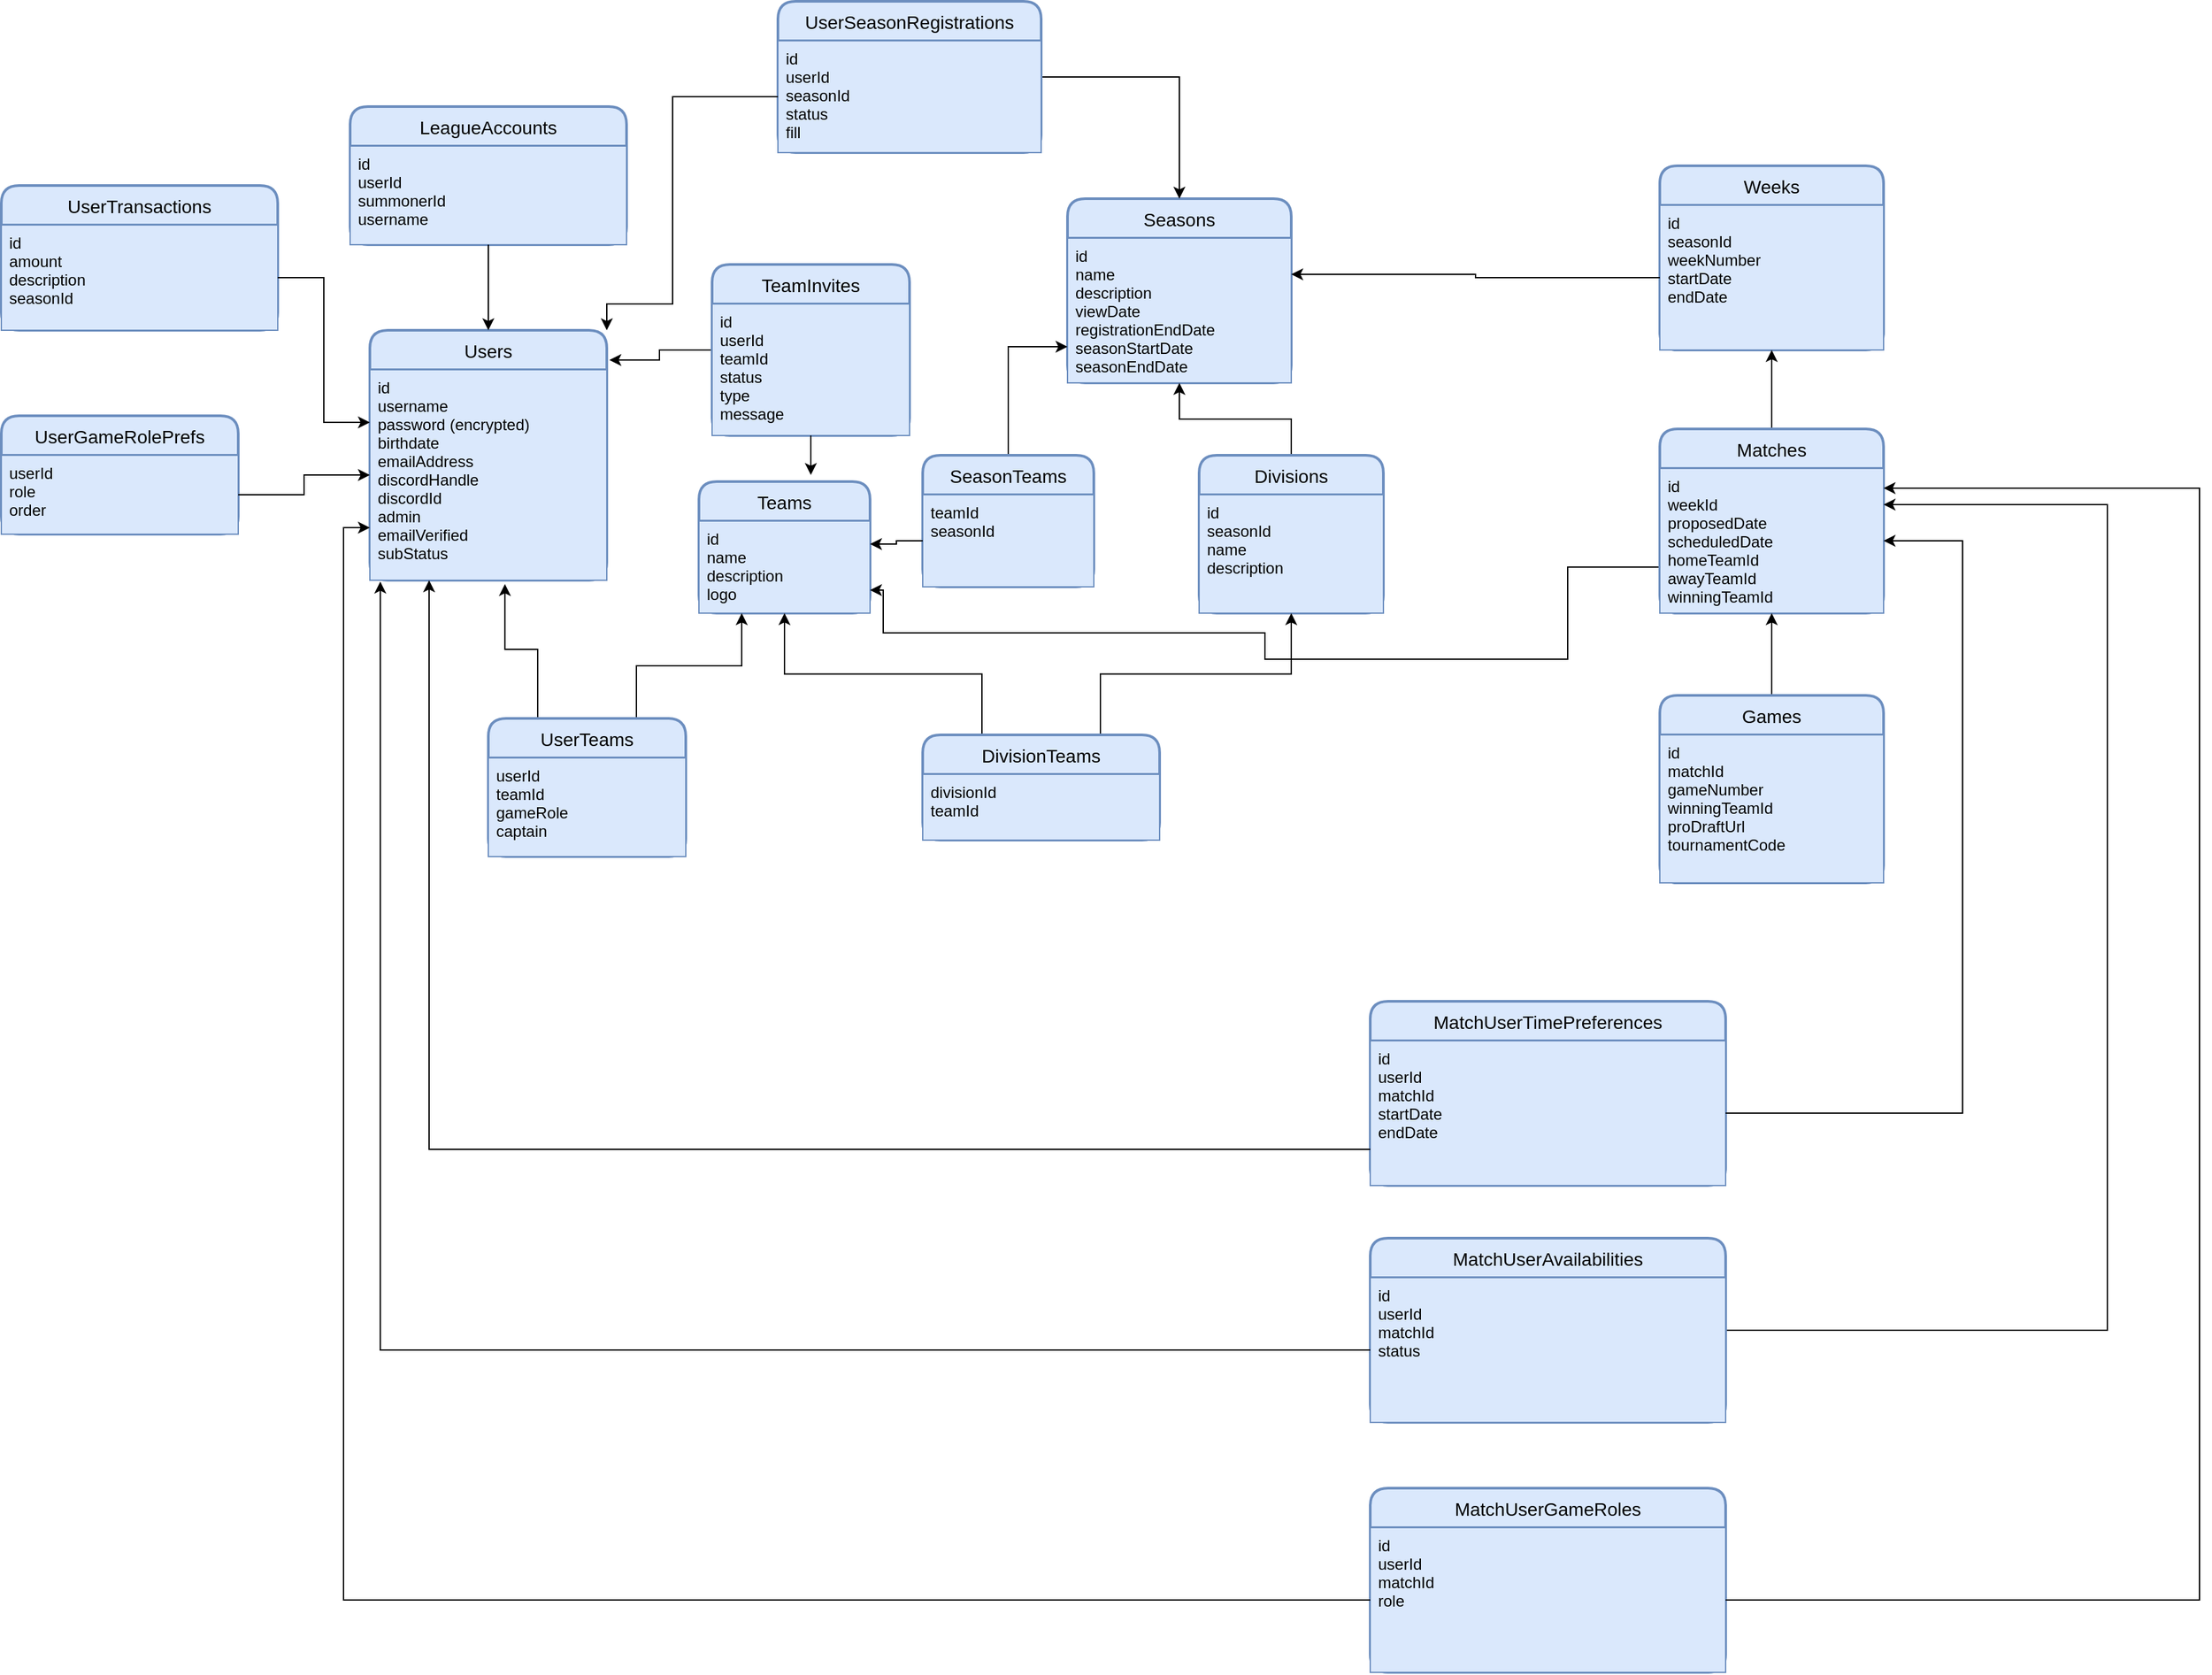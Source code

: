 <mxfile version="20.8.20" type="device"><diagram name="Page-1" id="MFL6EyKSd56d65-cCYVu"><mxGraphModel dx="1486" dy="979" grid="1" gridSize="10" guides="1" tooltips="1" connect="1" arrows="1" fold="1" page="1" pageScale="1" pageWidth="850" pageHeight="1100" math="0" shadow="0"><root><mxCell id="0"/><mxCell id="1" parent="0"/><mxCell id="SHslakvuX1oXn-TFrqND-7" value="Users" style="swimlane;childLayout=stackLayout;horizontal=1;startSize=30;horizontalStack=0;rounded=1;fontSize=14;fontStyle=0;strokeWidth=2;resizeParent=0;resizeLast=1;shadow=0;dashed=0;align=center;fillColor=#dae8fc;strokeColor=#6c8ebf;" parent="1" vertex="1"><mxGeometry x="300" y="270" width="180" height="190" as="geometry"><mxRectangle x="90" y="210" width="80" height="30" as="alternateBounds"/></mxGeometry></mxCell><mxCell id="SHslakvuX1oXn-TFrqND-8" value="id&#10;username&#10;password (encrypted)&#10;birthdate&#10;emailAddress&#10;discordHandle&#10;discordId&#10;admin&#10;emailVerified&#10;subStatus" style="align=left;strokeColor=#6c8ebf;fillColor=#dae8fc;spacingLeft=4;fontSize=12;verticalAlign=top;resizable=0;rotatable=0;part=1;" parent="SHslakvuX1oXn-TFrqND-7" vertex="1"><mxGeometry y="30" width="180" height="160" as="geometry"/></mxCell><mxCell id="SHslakvuX1oXn-TFrqND-9" value="Seasons" style="swimlane;childLayout=stackLayout;horizontal=1;startSize=30;horizontalStack=0;rounded=1;fontSize=14;fontStyle=0;strokeWidth=2;resizeParent=0;resizeLast=1;shadow=0;dashed=0;align=center;fillColor=#dae8fc;strokeColor=#6c8ebf;" parent="1" vertex="1"><mxGeometry x="830" y="170" width="170" height="140" as="geometry"><mxRectangle x="90" y="210" width="80" height="30" as="alternateBounds"/></mxGeometry></mxCell><mxCell id="SHslakvuX1oXn-TFrqND-10" value="id&#10;name&#10;description&#10;viewDate&#10;registrationEndDate&#10;seasonStartDate&#10;seasonEndDate" style="align=left;strokeColor=#6c8ebf;fillColor=#dae8fc;spacingLeft=4;fontSize=12;verticalAlign=top;resizable=0;rotatable=0;part=1;" parent="SHslakvuX1oXn-TFrqND-9" vertex="1"><mxGeometry y="30" width="170" height="110" as="geometry"/></mxCell><mxCell id="SHslakvuX1oXn-TFrqND-21" style="edgeStyle=orthogonalEdgeStyle;rounded=0;orthogonalLoop=1;jettySize=auto;html=1;entryX=0.5;entryY=1;entryDx=0;entryDy=0;" parent="1" source="SHslakvuX1oXn-TFrqND-11" target="SHslakvuX1oXn-TFrqND-10" edge="1"><mxGeometry relative="1" as="geometry"/></mxCell><mxCell id="SHslakvuX1oXn-TFrqND-11" value="Divisions" style="swimlane;childLayout=stackLayout;horizontal=1;startSize=30;horizontalStack=0;rounded=1;fontSize=14;fontStyle=0;strokeWidth=2;resizeParent=0;resizeLast=1;shadow=0;dashed=0;align=center;fillColor=#dae8fc;strokeColor=#6c8ebf;" parent="1" vertex="1"><mxGeometry x="930" y="365" width="140" height="120" as="geometry"><mxRectangle x="90" y="210" width="80" height="30" as="alternateBounds"/></mxGeometry></mxCell><mxCell id="SHslakvuX1oXn-TFrqND-12" value="id&#10;seasonId&#10;name&#10;description" style="align=left;strokeColor=#6c8ebf;fillColor=#dae8fc;spacingLeft=4;fontSize=12;verticalAlign=top;resizable=0;rotatable=0;part=1;" parent="SHslakvuX1oXn-TFrqND-11" vertex="1"><mxGeometry y="30" width="140" height="90" as="geometry"/></mxCell><mxCell id="SHslakvuX1oXn-TFrqND-13" value="Teams" style="swimlane;childLayout=stackLayout;horizontal=1;startSize=30;horizontalStack=0;rounded=1;fontSize=14;fontStyle=0;strokeWidth=2;resizeParent=0;resizeLast=1;shadow=0;dashed=0;align=center;fillColor=#dae8fc;strokeColor=#6c8ebf;" parent="1" vertex="1"><mxGeometry x="550" y="385" width="130" height="100" as="geometry"><mxRectangle x="90" y="210" width="80" height="30" as="alternateBounds"/></mxGeometry></mxCell><mxCell id="SHslakvuX1oXn-TFrqND-14" value="id&#10;name&#10;description&#10;logo" style="align=left;strokeColor=#6c8ebf;fillColor=#dae8fc;spacingLeft=4;fontSize=12;verticalAlign=top;resizable=0;rotatable=0;part=1;" parent="SHslakvuX1oXn-TFrqND-13" vertex="1"><mxGeometry y="30" width="130" height="70" as="geometry"/></mxCell><mxCell id="SHslakvuX1oXn-TFrqND-24" style="edgeStyle=orthogonalEdgeStyle;rounded=0;orthogonalLoop=1;jettySize=auto;html=1;exitX=0.75;exitY=0;exitDx=0;exitDy=0;entryX=0.25;entryY=1;entryDx=0;entryDy=0;" parent="1" source="SHslakvuX1oXn-TFrqND-17" target="SHslakvuX1oXn-TFrqND-14" edge="1"><mxGeometry relative="1" as="geometry"/></mxCell><mxCell id="SHslakvuX1oXn-TFrqND-25" style="edgeStyle=orthogonalEdgeStyle;rounded=0;orthogonalLoop=1;jettySize=auto;html=1;exitX=0.25;exitY=0;exitDx=0;exitDy=0;entryX=0.57;entryY=1.018;entryDx=0;entryDy=0;entryPerimeter=0;" parent="1" source="SHslakvuX1oXn-TFrqND-17" target="SHslakvuX1oXn-TFrqND-8" edge="1"><mxGeometry relative="1" as="geometry"/></mxCell><mxCell id="SHslakvuX1oXn-TFrqND-17" value="UserTeams" style="swimlane;childLayout=stackLayout;horizontal=1;startSize=30;horizontalStack=0;rounded=1;fontSize=14;fontStyle=0;strokeWidth=2;resizeParent=0;resizeLast=1;shadow=0;dashed=0;align=center;fillColor=#dae8fc;strokeColor=#6c8ebf;" parent="1" vertex="1"><mxGeometry x="390" y="565" width="150" height="105" as="geometry"><mxRectangle x="90" y="210" width="80" height="30" as="alternateBounds"/></mxGeometry></mxCell><mxCell id="SHslakvuX1oXn-TFrqND-18" value="userId&#10;teamId&#10;gameRole&#10;captain" style="align=left;strokeColor=#6c8ebf;fillColor=#dae8fc;spacingLeft=4;fontSize=12;verticalAlign=top;resizable=0;rotatable=0;part=1;" parent="SHslakvuX1oXn-TFrqND-17" vertex="1"><mxGeometry y="30" width="150" height="75" as="geometry"/></mxCell><mxCell id="SHslakvuX1oXn-TFrqND-22" style="edgeStyle=orthogonalEdgeStyle;rounded=0;orthogonalLoop=1;jettySize=auto;html=1;exitX=0.75;exitY=0;exitDx=0;exitDy=0;entryX=0.5;entryY=1;entryDx=0;entryDy=0;" parent="1" source="SHslakvuX1oXn-TFrqND-19" target="SHslakvuX1oXn-TFrqND-12" edge="1"><mxGeometry relative="1" as="geometry"/></mxCell><mxCell id="SHslakvuX1oXn-TFrqND-23" style="edgeStyle=orthogonalEdgeStyle;rounded=0;orthogonalLoop=1;jettySize=auto;html=1;exitX=0.25;exitY=0;exitDx=0;exitDy=0;entryX=0.5;entryY=1;entryDx=0;entryDy=0;" parent="1" source="SHslakvuX1oXn-TFrqND-19" target="SHslakvuX1oXn-TFrqND-14" edge="1"><mxGeometry relative="1" as="geometry"/></mxCell><mxCell id="SHslakvuX1oXn-TFrqND-19" value="DivisionTeams" style="swimlane;childLayout=stackLayout;horizontal=1;startSize=30;horizontalStack=0;rounded=1;fontSize=14;fontStyle=0;strokeWidth=2;resizeParent=0;resizeLast=1;shadow=0;dashed=0;align=center;fillColor=#dae8fc;strokeColor=#6c8ebf;" parent="1" vertex="1"><mxGeometry x="720" y="577.5" width="180" height="80" as="geometry"><mxRectangle x="90" y="210" width="80" height="30" as="alternateBounds"/></mxGeometry></mxCell><mxCell id="SHslakvuX1oXn-TFrqND-20" value="divisionId&#10;teamId" style="align=left;strokeColor=#6c8ebf;fillColor=#dae8fc;spacingLeft=4;fontSize=12;verticalAlign=top;resizable=0;rotatable=0;part=1;" parent="SHslakvuX1oXn-TFrqND-19" vertex="1"><mxGeometry y="30" width="180" height="50" as="geometry"/></mxCell><mxCell id="SHslakvuX1oXn-TFrqND-26" value="UserGameRolePrefs" style="swimlane;childLayout=stackLayout;horizontal=1;startSize=30;horizontalStack=0;rounded=1;fontSize=14;fontStyle=0;strokeWidth=2;resizeParent=0;resizeLast=1;shadow=0;dashed=0;align=center;fillColor=#dae8fc;strokeColor=#6c8ebf;" parent="1" vertex="1"><mxGeometry x="20" y="335" width="180" height="90" as="geometry"><mxRectangle x="90" y="210" width="80" height="30" as="alternateBounds"/></mxGeometry></mxCell><mxCell id="SHslakvuX1oXn-TFrqND-27" value="userId&#10;role&#10;order" style="align=left;strokeColor=#6c8ebf;fillColor=#dae8fc;spacingLeft=4;fontSize=12;verticalAlign=top;resizable=0;rotatable=0;part=1;" parent="SHslakvuX1oXn-TFrqND-26" vertex="1"><mxGeometry y="30" width="180" height="60" as="geometry"/></mxCell><mxCell id="SHslakvuX1oXn-TFrqND-30" style="edgeStyle=orthogonalEdgeStyle;rounded=0;orthogonalLoop=1;jettySize=auto;html=1;" parent="1" source="SHslakvuX1oXn-TFrqND-27" target="SHslakvuX1oXn-TFrqND-8" edge="1"><mxGeometry relative="1" as="geometry"/></mxCell><mxCell id="SHslakvuX1oXn-TFrqND-31" value="LeagueAccounts" style="swimlane;childLayout=stackLayout;horizontal=1;startSize=30;horizontalStack=0;rounded=1;fontSize=14;fontStyle=0;strokeWidth=2;resizeParent=0;resizeLast=1;shadow=0;dashed=0;align=center;fillColor=#dae8fc;strokeColor=#6c8ebf;" parent="1" vertex="1"><mxGeometry x="285" y="100" width="210" height="105" as="geometry"><mxRectangle x="90" y="210" width="80" height="30" as="alternateBounds"/></mxGeometry></mxCell><mxCell id="SHslakvuX1oXn-TFrqND-32" value="id&#10;userId&#10;summonerId&#10;username" style="align=left;strokeColor=#6c8ebf;fillColor=#dae8fc;spacingLeft=4;fontSize=12;verticalAlign=top;resizable=0;rotatable=0;part=1;" parent="SHslakvuX1oXn-TFrqND-31" vertex="1"><mxGeometry y="30" width="210" height="75" as="geometry"/></mxCell><mxCell id="SHslakvuX1oXn-TFrqND-36" style="edgeStyle=orthogonalEdgeStyle;rounded=0;orthogonalLoop=1;jettySize=auto;html=1;entryX=0.5;entryY=0;entryDx=0;entryDy=0;" parent="1" source="SHslakvuX1oXn-TFrqND-32" target="SHslakvuX1oXn-TFrqND-7" edge="1"><mxGeometry relative="1" as="geometry"/></mxCell><mxCell id="SHslakvuX1oXn-TFrqND-38" value="UserTransactions" style="swimlane;childLayout=stackLayout;horizontal=1;startSize=30;horizontalStack=0;rounded=1;fontSize=14;fontStyle=0;strokeWidth=2;resizeParent=0;resizeLast=1;shadow=0;dashed=0;align=center;fillColor=#dae8fc;strokeColor=#6c8ebf;" parent="1" vertex="1"><mxGeometry x="20" y="160" width="210" height="110" as="geometry"><mxRectangle x="90" y="210" width="80" height="30" as="alternateBounds"/></mxGeometry></mxCell><mxCell id="SHslakvuX1oXn-TFrqND-39" value="id&#10;amount&#10;description&#10;seasonId" style="align=left;strokeColor=#6c8ebf;fillColor=#dae8fc;spacingLeft=4;fontSize=12;verticalAlign=top;resizable=0;rotatable=0;part=1;" parent="SHslakvuX1oXn-TFrqND-38" vertex="1"><mxGeometry y="30" width="210" height="80" as="geometry"/></mxCell><mxCell id="SHslakvuX1oXn-TFrqND-40" style="edgeStyle=orthogonalEdgeStyle;rounded=0;orthogonalLoop=1;jettySize=auto;html=1;entryX=0;entryY=0.25;entryDx=0;entryDy=0;" parent="1" source="SHslakvuX1oXn-TFrqND-39" target="SHslakvuX1oXn-TFrqND-8" edge="1"><mxGeometry relative="1" as="geometry"/></mxCell><mxCell id="SHslakvuX1oXn-TFrqND-48" style="edgeStyle=orthogonalEdgeStyle;rounded=0;orthogonalLoop=1;jettySize=auto;html=1;entryX=1.011;entryY=0.119;entryDx=0;entryDy=0;entryPerimeter=0;" parent="1" source="SHslakvuX1oXn-TFrqND-45" target="SHslakvuX1oXn-TFrqND-7" edge="1"><mxGeometry relative="1" as="geometry"/></mxCell><mxCell id="SHslakvuX1oXn-TFrqND-45" value="TeamInvites" style="swimlane;childLayout=stackLayout;horizontal=1;startSize=30;horizontalStack=0;rounded=1;fontSize=14;fontStyle=0;strokeWidth=2;resizeParent=0;resizeLast=1;shadow=0;dashed=0;align=center;fillColor=#dae8fc;strokeColor=#6c8ebf;" parent="1" vertex="1"><mxGeometry x="560" y="220" width="150" height="130" as="geometry"><mxRectangle x="90" y="210" width="80" height="30" as="alternateBounds"/></mxGeometry></mxCell><mxCell id="SHslakvuX1oXn-TFrqND-46" value="id&#10;userId&#10;teamId&#10;status&#10;type&#10;message" style="align=left;strokeColor=#6c8ebf;fillColor=#dae8fc;spacingLeft=4;fontSize=12;verticalAlign=top;resizable=0;rotatable=0;part=1;" parent="SHslakvuX1oXn-TFrqND-45" vertex="1"><mxGeometry y="30" width="150" height="100" as="geometry"/></mxCell><mxCell id="SHslakvuX1oXn-TFrqND-47" style="edgeStyle=orthogonalEdgeStyle;rounded=0;orthogonalLoop=1;jettySize=auto;html=1;entryX=0.654;entryY=-0.05;entryDx=0;entryDy=0;entryPerimeter=0;" parent="1" source="SHslakvuX1oXn-TFrqND-46" target="SHslakvuX1oXn-TFrqND-13" edge="1"><mxGeometry relative="1" as="geometry"/></mxCell><mxCell id="SHslakvuX1oXn-TFrqND-53" style="edgeStyle=orthogonalEdgeStyle;rounded=0;orthogonalLoop=1;jettySize=auto;html=1;exitX=1;exitY=0.5;exitDx=0;exitDy=0;entryX=0.5;entryY=0;entryDx=0;entryDy=0;" parent="1" source="SHslakvuX1oXn-TFrqND-49" target="SHslakvuX1oXn-TFrqND-9" edge="1"><mxGeometry relative="1" as="geometry"/></mxCell><mxCell id="SHslakvuX1oXn-TFrqND-49" value="UserSeasonRegistrations" style="swimlane;childLayout=stackLayout;horizontal=1;startSize=30;horizontalStack=0;rounded=1;fontSize=14;fontStyle=0;strokeWidth=2;resizeParent=0;resizeLast=1;shadow=0;dashed=0;align=center;fillColor=#dae8fc;strokeColor=#6c8ebf;" parent="1" vertex="1"><mxGeometry x="610" y="20" width="200" height="115" as="geometry"><mxRectangle x="90" y="210" width="80" height="30" as="alternateBounds"/></mxGeometry></mxCell><mxCell id="SHslakvuX1oXn-TFrqND-50" value="id&#10;userId&#10;seasonId&#10;status&#10;fill" style="align=left;strokeColor=#6c8ebf;fillColor=#dae8fc;spacingLeft=4;fontSize=12;verticalAlign=top;resizable=0;rotatable=0;part=1;" parent="SHslakvuX1oXn-TFrqND-49" vertex="1"><mxGeometry y="30" width="200" height="85" as="geometry"/></mxCell><mxCell id="SHslakvuX1oXn-TFrqND-52" style="edgeStyle=orthogonalEdgeStyle;rounded=0;orthogonalLoop=1;jettySize=auto;html=1;entryX=1;entryY=0;entryDx=0;entryDy=0;" parent="1" source="SHslakvuX1oXn-TFrqND-50" target="SHslakvuX1oXn-TFrqND-7" edge="1"><mxGeometry relative="1" as="geometry"><Array as="points"><mxPoint x="530" y="93"/><mxPoint x="530" y="250"/></Array></mxGeometry></mxCell><mxCell id="SHslakvuX1oXn-TFrqND-59" style="edgeStyle=orthogonalEdgeStyle;rounded=0;orthogonalLoop=1;jettySize=auto;html=1;exitX=0.5;exitY=0;exitDx=0;exitDy=0;entryX=0;entryY=0.75;entryDx=0;entryDy=0;" parent="1" source="SHslakvuX1oXn-TFrqND-56" target="SHslakvuX1oXn-TFrqND-10" edge="1"><mxGeometry relative="1" as="geometry"/></mxCell><mxCell id="SHslakvuX1oXn-TFrqND-56" value="SeasonTeams" style="swimlane;childLayout=stackLayout;horizontal=1;startSize=30;horizontalStack=0;rounded=1;fontSize=14;fontStyle=0;strokeWidth=2;resizeParent=0;resizeLast=1;shadow=0;dashed=0;align=center;fillColor=#dae8fc;strokeColor=#6c8ebf;" parent="1" vertex="1"><mxGeometry x="720" y="365" width="130" height="100" as="geometry"><mxRectangle x="90" y="210" width="80" height="30" as="alternateBounds"/></mxGeometry></mxCell><mxCell id="SHslakvuX1oXn-TFrqND-57" value="teamId&#10;seasonId" style="align=left;strokeColor=#6c8ebf;fillColor=#dae8fc;spacingLeft=4;fontSize=12;verticalAlign=top;resizable=0;rotatable=0;part=1;" parent="SHslakvuX1oXn-TFrqND-56" vertex="1"><mxGeometry y="30" width="130" height="70" as="geometry"/></mxCell><mxCell id="SHslakvuX1oXn-TFrqND-61" style="edgeStyle=orthogonalEdgeStyle;rounded=0;orthogonalLoop=1;jettySize=auto;html=1;exitX=0;exitY=0.5;exitDx=0;exitDy=0;entryX=1;entryY=0.25;entryDx=0;entryDy=0;" parent="1" source="SHslakvuX1oXn-TFrqND-57" target="SHslakvuX1oXn-TFrqND-14" edge="1"><mxGeometry relative="1" as="geometry"/></mxCell><mxCell id="SHslakvuX1oXn-TFrqND-62" value="Weeks" style="swimlane;childLayout=stackLayout;horizontal=1;startSize=30;horizontalStack=0;rounded=1;fontSize=14;fontStyle=0;strokeWidth=2;resizeParent=0;resizeLast=1;shadow=0;dashed=0;align=center;fillColor=#dae8fc;strokeColor=#6c8ebf;" parent="1" vertex="1"><mxGeometry x="1280" y="145" width="170" height="140" as="geometry"><mxRectangle x="90" y="210" width="80" height="30" as="alternateBounds"/></mxGeometry></mxCell><mxCell id="SHslakvuX1oXn-TFrqND-63" value="id&#10;seasonId&#10;weekNumber&#10;startDate&#10;endDate" style="align=left;strokeColor=#6c8ebf;fillColor=#dae8fc;spacingLeft=4;fontSize=12;verticalAlign=top;resizable=0;rotatable=0;part=1;" parent="SHslakvuX1oXn-TFrqND-62" vertex="1"><mxGeometry y="30" width="170" height="110" as="geometry"/></mxCell><mxCell id="SHslakvuX1oXn-TFrqND-64" style="edgeStyle=orthogonalEdgeStyle;rounded=0;orthogonalLoop=1;jettySize=auto;html=1;entryX=1;entryY=0.25;entryDx=0;entryDy=0;" parent="1" source="SHslakvuX1oXn-TFrqND-63" target="SHslakvuX1oXn-TFrqND-10" edge="1"><mxGeometry relative="1" as="geometry"/></mxCell><mxCell id="SHslakvuX1oXn-TFrqND-71" style="edgeStyle=orthogonalEdgeStyle;rounded=0;orthogonalLoop=1;jettySize=auto;html=1;" parent="1" source="SHslakvuX1oXn-TFrqND-65" target="SHslakvuX1oXn-TFrqND-63" edge="1"><mxGeometry relative="1" as="geometry"/></mxCell><mxCell id="SHslakvuX1oXn-TFrqND-75" style="edgeStyle=orthogonalEdgeStyle;rounded=0;orthogonalLoop=1;jettySize=auto;html=1;exitX=0;exitY=0.75;exitDx=0;exitDy=0;entryX=1;entryY=0.75;entryDx=0;entryDy=0;" parent="1" source="SHslakvuX1oXn-TFrqND-65" target="SHslakvuX1oXn-TFrqND-14" edge="1"><mxGeometry relative="1" as="geometry"><Array as="points"><mxPoint x="1210" y="450"/><mxPoint x="1210" y="520"/><mxPoint x="980" y="520"/><mxPoint x="980" y="500"/><mxPoint x="690" y="500"/><mxPoint x="690" y="468"/></Array></mxGeometry></mxCell><mxCell id="SHslakvuX1oXn-TFrqND-65" value="Matches" style="swimlane;childLayout=stackLayout;horizontal=1;startSize=30;horizontalStack=0;rounded=1;fontSize=14;fontStyle=0;strokeWidth=2;resizeParent=0;resizeLast=1;shadow=0;dashed=0;align=center;fillColor=#dae8fc;strokeColor=#6c8ebf;" parent="1" vertex="1"><mxGeometry x="1280" y="345" width="170" height="140" as="geometry"><mxRectangle x="90" y="210" width="80" height="30" as="alternateBounds"/></mxGeometry></mxCell><mxCell id="SHslakvuX1oXn-TFrqND-66" value="id&#10;weekId&#10;proposedDate&#10;scheduledDate&#10;homeTeamId&#10;awayTeamId&#10;winningTeamId" style="align=left;strokeColor=#6c8ebf;fillColor=#dae8fc;spacingLeft=4;fontSize=12;verticalAlign=top;resizable=0;rotatable=0;part=1;" parent="SHslakvuX1oXn-TFrqND-65" vertex="1"><mxGeometry y="30" width="170" height="110" as="geometry"/></mxCell><mxCell id="SHslakvuX1oXn-TFrqND-73" style="edgeStyle=orthogonalEdgeStyle;rounded=0;orthogonalLoop=1;jettySize=auto;html=1;entryX=0.5;entryY=1;entryDx=0;entryDy=0;" parent="1" source="SHslakvuX1oXn-TFrqND-67" target="SHslakvuX1oXn-TFrqND-65" edge="1"><mxGeometry relative="1" as="geometry"/></mxCell><mxCell id="SHslakvuX1oXn-TFrqND-67" value="Games" style="swimlane;childLayout=stackLayout;horizontal=1;startSize=30;horizontalStack=0;rounded=1;fontSize=14;fontStyle=0;strokeWidth=2;resizeParent=0;resizeLast=1;shadow=0;dashed=0;align=center;fillColor=#dae8fc;strokeColor=#6c8ebf;" parent="1" vertex="1"><mxGeometry x="1280" y="547.5" width="170" height="142.5" as="geometry"><mxRectangle x="90" y="210" width="80" height="30" as="alternateBounds"/></mxGeometry></mxCell><mxCell id="SHslakvuX1oXn-TFrqND-68" value="id&#10;matchId&#10;gameNumber&#10;winningTeamId&#10;proDraftUrl&#10;tournamentCode" style="align=left;strokeColor=#6c8ebf;fillColor=#dae8fc;spacingLeft=4;fontSize=12;verticalAlign=top;resizable=0;rotatable=0;part=1;" parent="SHslakvuX1oXn-TFrqND-67" vertex="1"><mxGeometry y="30" width="170" height="112.5" as="geometry"/></mxCell><mxCell id="SHslakvuX1oXn-TFrqND-76" value="MatchUserTimePreferences" style="swimlane;childLayout=stackLayout;horizontal=1;startSize=30;horizontalStack=0;rounded=1;fontSize=14;fontStyle=0;strokeWidth=2;resizeParent=0;resizeLast=1;shadow=0;dashed=0;align=center;fillColor=#dae8fc;strokeColor=#6c8ebf;" parent="1" vertex="1"><mxGeometry x="1060" y="780" width="270" height="140" as="geometry"><mxRectangle x="90" y="210" width="80" height="30" as="alternateBounds"/></mxGeometry></mxCell><mxCell id="SHslakvuX1oXn-TFrqND-77" value="id&#10;userId&#10;matchId&#10;startDate&#10;endDate" style="align=left;strokeColor=#6c8ebf;fillColor=#dae8fc;spacingLeft=4;fontSize=12;verticalAlign=top;resizable=0;rotatable=0;part=1;" parent="SHslakvuX1oXn-TFrqND-76" vertex="1"><mxGeometry y="30" width="270" height="110" as="geometry"/></mxCell><mxCell id="SHslakvuX1oXn-TFrqND-80" style="edgeStyle=orthogonalEdgeStyle;rounded=0;orthogonalLoop=1;jettySize=auto;html=1;entryX=1;entryY=0.5;entryDx=0;entryDy=0;" parent="1" source="SHslakvuX1oXn-TFrqND-77" target="SHslakvuX1oXn-TFrqND-66" edge="1"><mxGeometry relative="1" as="geometry"><Array as="points"><mxPoint x="1510" y="865"/><mxPoint x="1510" y="430"/></Array></mxGeometry></mxCell><mxCell id="SHslakvuX1oXn-TFrqND-83" style="edgeStyle=orthogonalEdgeStyle;rounded=0;orthogonalLoop=1;jettySize=auto;html=1;entryX=1;entryY=0.25;entryDx=0;entryDy=0;" parent="1" source="SHslakvuX1oXn-TFrqND-81" target="SHslakvuX1oXn-TFrqND-66" edge="1"><mxGeometry relative="1" as="geometry"><mxPoint x="1600" y="400" as="targetPoint"/><Array as="points"><mxPoint x="1620" y="1030"/><mxPoint x="1620" y="403"/></Array></mxGeometry></mxCell><mxCell id="SHslakvuX1oXn-TFrqND-81" value="MatchUserAvailabilities" style="swimlane;childLayout=stackLayout;horizontal=1;startSize=30;horizontalStack=0;rounded=1;fontSize=14;fontStyle=0;strokeWidth=2;resizeParent=0;resizeLast=1;shadow=0;dashed=0;align=center;fillColor=#dae8fc;strokeColor=#6c8ebf;" parent="1" vertex="1"><mxGeometry x="1060" y="960" width="270" height="140" as="geometry"><mxRectangle x="90" y="210" width="80" height="30" as="alternateBounds"/></mxGeometry></mxCell><mxCell id="SHslakvuX1oXn-TFrqND-82" value="id&#10;userId&#10;matchId&#10;status" style="align=left;strokeColor=#6c8ebf;fillColor=#dae8fc;spacingLeft=4;fontSize=12;verticalAlign=top;resizable=0;rotatable=0;part=1;" parent="SHslakvuX1oXn-TFrqND-81" vertex="1"><mxGeometry y="30" width="270" height="110" as="geometry"/></mxCell><mxCell id="SHslakvuX1oXn-TFrqND-84" style="edgeStyle=orthogonalEdgeStyle;rounded=0;orthogonalLoop=1;jettySize=auto;html=1;entryX=0.044;entryY=1.006;entryDx=0;entryDy=0;entryPerimeter=0;" parent="1" source="SHslakvuX1oXn-TFrqND-82" target="SHslakvuX1oXn-TFrqND-8" edge="1"><mxGeometry relative="1" as="geometry"/></mxCell><mxCell id="SHslakvuX1oXn-TFrqND-85" style="edgeStyle=orthogonalEdgeStyle;rounded=0;orthogonalLoop=1;jettySize=auto;html=1;exitX=0;exitY=0.75;exitDx=0;exitDy=0;entryX=0.25;entryY=1;entryDx=0;entryDy=0;" parent="1" source="SHslakvuX1oXn-TFrqND-77" target="SHslakvuX1oXn-TFrqND-8" edge="1"><mxGeometry relative="1" as="geometry"/></mxCell><mxCell id="SHslakvuX1oXn-TFrqND-86" value="MatchUserGameRoles" style="swimlane;childLayout=stackLayout;horizontal=1;startSize=30;horizontalStack=0;rounded=1;fontSize=14;fontStyle=0;strokeWidth=2;resizeParent=0;resizeLast=1;shadow=0;dashed=0;align=center;fillColor=#dae8fc;strokeColor=#6c8ebf;" parent="1" vertex="1"><mxGeometry x="1060" y="1150" width="270" height="140" as="geometry"><mxRectangle x="90" y="210" width="80" height="30" as="alternateBounds"/></mxGeometry></mxCell><mxCell id="SHslakvuX1oXn-TFrqND-87" value="id&#10;userId&#10;matchId&#10;role" style="align=left;strokeColor=#6c8ebf;fillColor=#dae8fc;spacingLeft=4;fontSize=12;verticalAlign=top;resizable=0;rotatable=0;part=1;" parent="SHslakvuX1oXn-TFrqND-86" vertex="1"><mxGeometry y="30" width="270" height="110" as="geometry"/></mxCell><mxCell id="SHslakvuX1oXn-TFrqND-88" style="edgeStyle=orthogonalEdgeStyle;rounded=0;orthogonalLoop=1;jettySize=auto;html=1;entryX=1;entryY=0.136;entryDx=0;entryDy=0;entryPerimeter=0;" parent="1" source="SHslakvuX1oXn-TFrqND-87" target="SHslakvuX1oXn-TFrqND-66" edge="1"><mxGeometry relative="1" as="geometry"><Array as="points"><mxPoint x="1690" y="1235"/><mxPoint x="1690" y="390"/></Array></mxGeometry></mxCell><mxCell id="SHslakvuX1oXn-TFrqND-89" style="edgeStyle=orthogonalEdgeStyle;rounded=0;orthogonalLoop=1;jettySize=auto;html=1;entryX=0;entryY=0.75;entryDx=0;entryDy=0;" parent="1" source="SHslakvuX1oXn-TFrqND-87" target="SHslakvuX1oXn-TFrqND-8" edge="1"><mxGeometry relative="1" as="geometry"/></mxCell></root></mxGraphModel></diagram></mxfile>